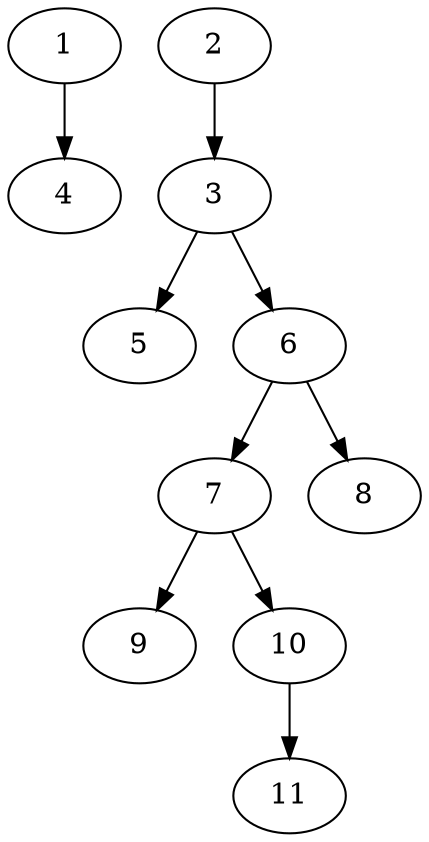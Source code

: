 // DAG (tier=1-easy, mode=compute, n=11, ccr=0.299, fat=0.445, density=0.333, regular=0.685, jump=0.041, mindata=262144, maxdata=2097152)
// DAG automatically generated by daggen at Sun Aug 24 16:33:32 2025
// /home/ermia/Project/Environments/daggen/bin/daggen --dot --ccr 0.299 --fat 0.445 --regular 0.685 --density 0.333 --jump 0.041 --mindata 262144 --maxdata 2097152 -n 11 
digraph G {
  1 [size="34128544229487892", alpha="0.05", expect_size="17064272114743946"]
  1 -> 4 [size ="26102797959168"]
  2 [size="5284608400083124224", alpha="0.01", expect_size="2642304200041562112"]
  2 -> 3 [size ="24271606775808"]
  3 [size="385614204248614", alpha="0.08", expect_size="192807102124307"]
  3 -> 5 [size ="9461041201152"]
  3 -> 6 [size ="9461041201152"]
  4 [size="529396595163136000", alpha="0.20", expect_size="264698297581568000"]
  5 [size="4633376091734235", alpha="0.14", expect_size="2316688045867117"]
  6 [size="1157534862398595", alpha="0.11", expect_size="578767431199297"]
  6 -> 7 [size ="1308832563200"]
  6 -> 8 [size ="1308832563200"]
  7 [size="229049621644437", alpha="0.19", expect_size="114524810822218"]
  7 -> 9 [size ="4169347891200"]
  7 -> 10 [size ="4169347891200"]
  8 [size="978813270193609", alpha="0.11", expect_size="489406635096804"]
  9 [size="81078966117518", alpha="0.00", expect_size="40539483058759"]
  10 [size="65820815379243920", alpha="0.05", expect_size="32910407689621960"]
  10 -> 11 [size ="25164347604992"]
  11 [size="2209841900213501952", alpha="0.17", expect_size="1104920950106750976"]
}
